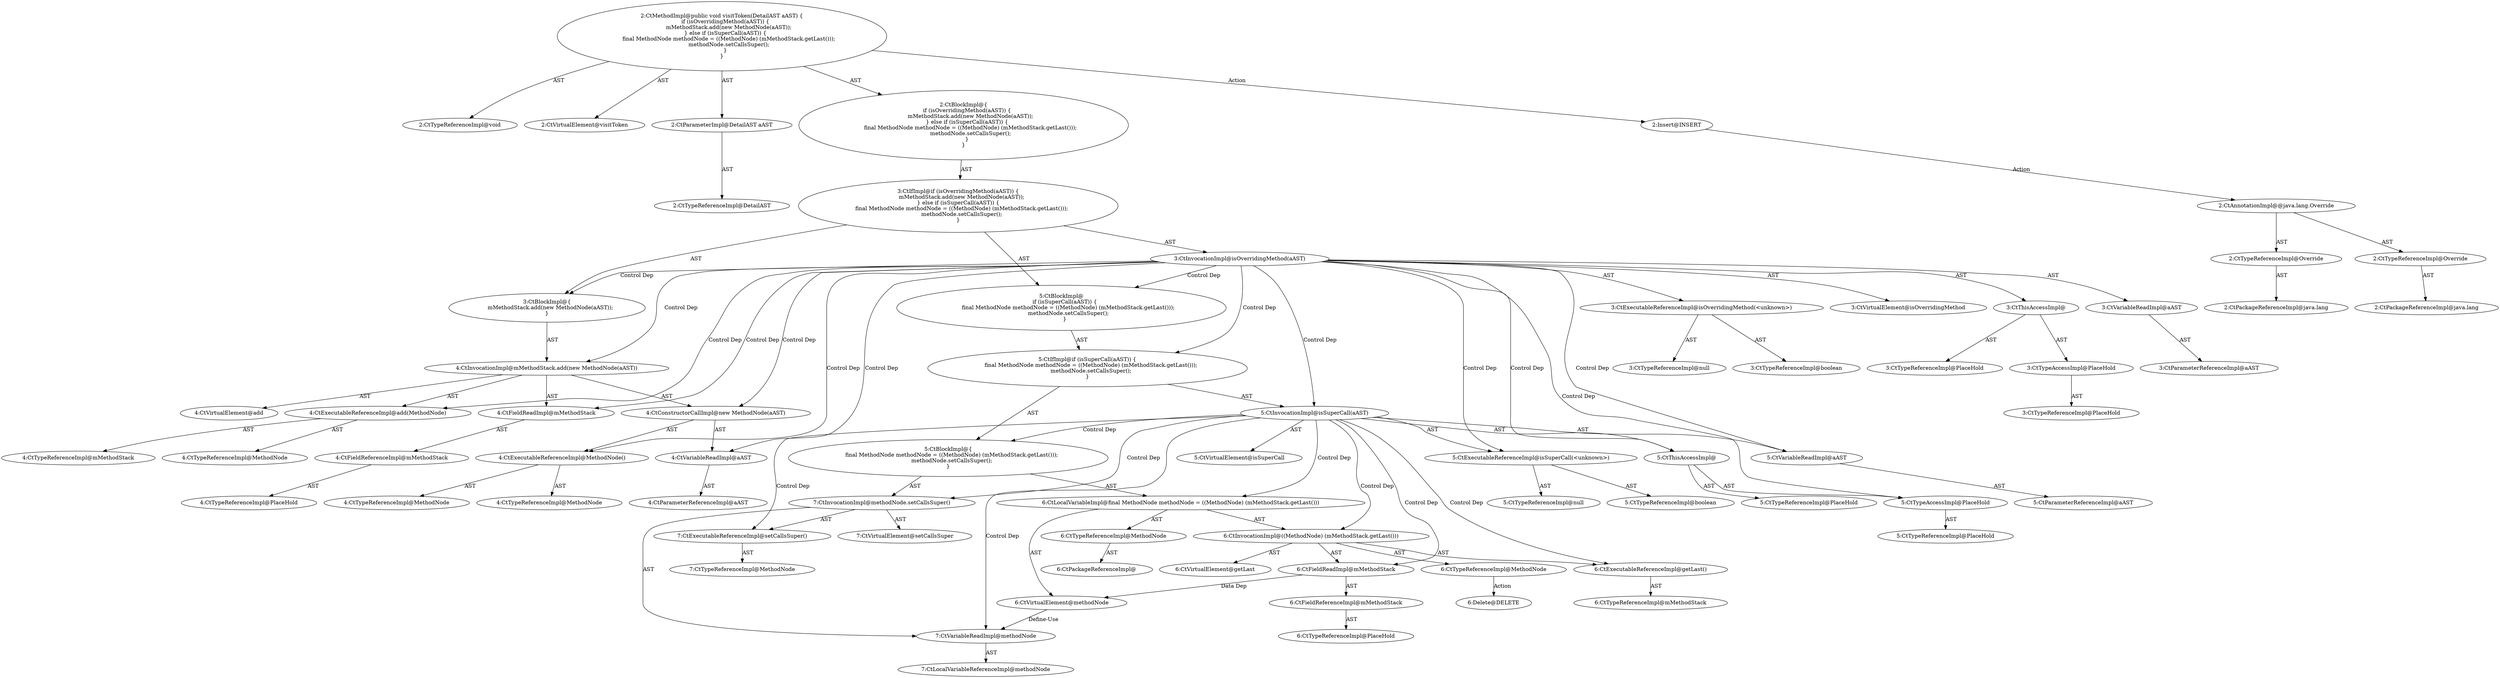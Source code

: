digraph "visitToken#?,DetailAST" {
0 [label="2:CtTypeReferenceImpl@void" shape=ellipse]
1 [label="2:CtVirtualElement@visitToken" shape=ellipse]
2 [label="2:CtParameterImpl@DetailAST aAST" shape=ellipse]
3 [label="2:CtTypeReferenceImpl@DetailAST" shape=ellipse]
4 [label="3:CtExecutableReferenceImpl@isOverridingMethod(<unknown>)" shape=ellipse]
5 [label="3:CtTypeReferenceImpl@boolean" shape=ellipse]
6 [label="3:CtTypeReferenceImpl@null" shape=ellipse]
7 [label="3:CtVirtualElement@isOverridingMethod" shape=ellipse]
8 [label="3:CtTypeAccessImpl@PlaceHold" shape=ellipse]
9 [label="3:CtTypeReferenceImpl@PlaceHold" shape=ellipse]
10 [label="3:CtThisAccessImpl@" shape=ellipse]
11 [label="3:CtTypeReferenceImpl@PlaceHold" shape=ellipse]
12 [label="3:CtVariableReadImpl@aAST" shape=ellipse]
13 [label="3:CtParameterReferenceImpl@aAST" shape=ellipse]
14 [label="3:CtInvocationImpl@isOverridingMethod(aAST)" shape=ellipse]
15 [label="4:CtExecutableReferenceImpl@add(MethodNode)" shape=ellipse]
16 [label="4:CtTypeReferenceImpl@mMethodStack" shape=ellipse]
17 [label="4:CtTypeReferenceImpl@MethodNode" shape=ellipse]
18 [label="4:CtVirtualElement@add" shape=ellipse]
19 [label="4:CtFieldReferenceImpl@mMethodStack" shape=ellipse]
20 [label="4:CtTypeReferenceImpl@PlaceHold" shape=ellipse]
21 [label="4:CtFieldReadImpl@mMethodStack" shape=ellipse]
22 [label="4:CtExecutableReferenceImpl@MethodNode()" shape=ellipse]
23 [label="4:CtTypeReferenceImpl@MethodNode" shape=ellipse]
24 [label="4:CtTypeReferenceImpl@MethodNode" shape=ellipse]
25 [label="4:CtVariableReadImpl@aAST" shape=ellipse]
26 [label="4:CtParameterReferenceImpl@aAST" shape=ellipse]
27 [label="4:CtConstructorCallImpl@new MethodNode(aAST)" shape=ellipse]
28 [label="4:CtInvocationImpl@mMethodStack.add(new MethodNode(aAST))" shape=ellipse]
29 [label="3:CtBlockImpl@\{
    mMethodStack.add(new MethodNode(aAST));
\}" shape=ellipse]
30 [label="5:CtExecutableReferenceImpl@isSuperCall(<unknown>)" shape=ellipse]
31 [label="5:CtTypeReferenceImpl@boolean" shape=ellipse]
32 [label="5:CtTypeReferenceImpl@null" shape=ellipse]
33 [label="5:CtVirtualElement@isSuperCall" shape=ellipse]
34 [label="5:CtTypeAccessImpl@PlaceHold" shape=ellipse]
35 [label="5:CtTypeReferenceImpl@PlaceHold" shape=ellipse]
36 [label="5:CtThisAccessImpl@" shape=ellipse]
37 [label="5:CtTypeReferenceImpl@PlaceHold" shape=ellipse]
38 [label="5:CtVariableReadImpl@aAST" shape=ellipse]
39 [label="5:CtParameterReferenceImpl@aAST" shape=ellipse]
40 [label="5:CtInvocationImpl@isSuperCall(aAST)" shape=ellipse]
41 [label="6:CtTypeReferenceImpl@MethodNode" shape=ellipse]
42 [label="6:CtPackageReferenceImpl@" shape=ellipse]
43 [label="6:CtExecutableReferenceImpl@getLast()" shape=ellipse]
44 [label="6:CtTypeReferenceImpl@mMethodStack" shape=ellipse]
45 [label="6:CtVirtualElement@getLast" shape=ellipse]
46 [label="6:CtFieldReferenceImpl@mMethodStack" shape=ellipse]
47 [label="6:CtTypeReferenceImpl@PlaceHold" shape=ellipse]
48 [label="6:CtFieldReadImpl@mMethodStack" shape=ellipse]
49 [label="6:CtInvocationImpl@((MethodNode) (mMethodStack.getLast()))" shape=ellipse]
50 [label="6:CtTypeReferenceImpl@MethodNode" shape=ellipse]
51 [label="6:CtVirtualElement@methodNode" shape=ellipse]
52 [label="6:CtLocalVariableImpl@final MethodNode methodNode = ((MethodNode) (mMethodStack.getLast()))" shape=ellipse]
53 [label="7:CtExecutableReferenceImpl@setCallsSuper()" shape=ellipse]
54 [label="7:CtTypeReferenceImpl@MethodNode" shape=ellipse]
55 [label="7:CtVirtualElement@setCallsSuper" shape=ellipse]
56 [label="7:CtVariableReadImpl@methodNode" shape=ellipse]
57 [label="7:CtLocalVariableReferenceImpl@methodNode" shape=ellipse]
58 [label="7:CtInvocationImpl@methodNode.setCallsSuper()" shape=ellipse]
59 [label="5:CtBlockImpl@\{
    final MethodNode methodNode = ((MethodNode) (mMethodStack.getLast()));
    methodNode.setCallsSuper();
\}" shape=ellipse]
60 [label="5:CtIfImpl@if (isSuperCall(aAST)) \{
    final MethodNode methodNode = ((MethodNode) (mMethodStack.getLast()));
    methodNode.setCallsSuper();
\}" shape=ellipse]
61 [label="5:CtBlockImpl@
    if (isSuperCall(aAST)) \{
        final MethodNode methodNode = ((MethodNode) (mMethodStack.getLast()));
        methodNode.setCallsSuper();
    \}
" shape=ellipse]
62 [label="3:CtIfImpl@if (isOverridingMethod(aAST)) \{
    mMethodStack.add(new MethodNode(aAST));
\} else if (isSuperCall(aAST)) \{
    final MethodNode methodNode = ((MethodNode) (mMethodStack.getLast()));
    methodNode.setCallsSuper();
\}" shape=ellipse]
63 [label="2:CtBlockImpl@\{
    if (isOverridingMethod(aAST)) \{
        mMethodStack.add(new MethodNode(aAST));
    \} else if (isSuperCall(aAST)) \{
        final MethodNode methodNode = ((MethodNode) (mMethodStack.getLast()));
        methodNode.setCallsSuper();
    \}
\}" shape=ellipse]
64 [label="2:CtMethodImpl@public void visitToken(DetailAST aAST) \{
    if (isOverridingMethod(aAST)) \{
        mMethodStack.add(new MethodNode(aAST));
    \} else if (isSuperCall(aAST)) \{
        final MethodNode methodNode = ((MethodNode) (mMethodStack.getLast()));
        methodNode.setCallsSuper();
    \}
\}" shape=ellipse]
65 [label="6:Delete@DELETE" shape=ellipse]
66 [label="2:Insert@INSERT" shape=ellipse]
67 [label="2:CtPackageReferenceImpl@java.lang" shape=ellipse]
68 [label="2:CtTypeReferenceImpl@Override" shape=ellipse]
69 [label="2:CtPackageReferenceImpl@java.lang" shape=ellipse]
70 [label="2:CtTypeReferenceImpl@Override" shape=ellipse]
71 [label="2:CtAnnotationImpl@@java.lang.Override" shape=ellipse]
2 -> 3 [label="AST"];
4 -> 5 [label="AST"];
4 -> 6 [label="AST"];
8 -> 9 [label="AST"];
10 -> 11 [label="AST"];
10 -> 8 [label="AST"];
12 -> 13 [label="AST"];
14 -> 7 [label="AST"];
14 -> 10 [label="AST"];
14 -> 4 [label="AST"];
14 -> 12 [label="AST"];
14 -> 29 [label="Control Dep"];
14 -> 28 [label="Control Dep"];
14 -> 15 [label="Control Dep"];
14 -> 21 [label="Control Dep"];
14 -> 27 [label="Control Dep"];
14 -> 22 [label="Control Dep"];
14 -> 25 [label="Control Dep"];
14 -> 61 [label="Control Dep"];
14 -> 60 [label="Control Dep"];
14 -> 40 [label="Control Dep"];
14 -> 30 [label="Control Dep"];
14 -> 36 [label="Control Dep"];
14 -> 34 [label="Control Dep"];
14 -> 38 [label="Control Dep"];
15 -> 16 [label="AST"];
15 -> 17 [label="AST"];
19 -> 20 [label="AST"];
21 -> 19 [label="AST"];
22 -> 23 [label="AST"];
22 -> 24 [label="AST"];
25 -> 26 [label="AST"];
27 -> 22 [label="AST"];
27 -> 25 [label="AST"];
28 -> 18 [label="AST"];
28 -> 21 [label="AST"];
28 -> 15 [label="AST"];
28 -> 27 [label="AST"];
29 -> 28 [label="AST"];
30 -> 31 [label="AST"];
30 -> 32 [label="AST"];
34 -> 35 [label="AST"];
36 -> 37 [label="AST"];
36 -> 34 [label="AST"];
38 -> 39 [label="AST"];
40 -> 33 [label="AST"];
40 -> 36 [label="AST"];
40 -> 30 [label="AST"];
40 -> 38 [label="AST"];
40 -> 59 [label="Control Dep"];
40 -> 52 [label="Control Dep"];
40 -> 49 [label="Control Dep"];
40 -> 43 [label="Control Dep"];
40 -> 48 [label="Control Dep"];
40 -> 58 [label="Control Dep"];
40 -> 53 [label="Control Dep"];
40 -> 56 [label="Control Dep"];
41 -> 42 [label="AST"];
43 -> 44 [label="AST"];
46 -> 47 [label="AST"];
48 -> 46 [label="AST"];
48 -> 51 [label="Data Dep"];
49 -> 45 [label="AST"];
49 -> 50 [label="AST"];
49 -> 48 [label="AST"];
49 -> 43 [label="AST"];
50 -> 65 [label="Action"];
51 -> 56 [label="Define-Use"];
52 -> 51 [label="AST"];
52 -> 41 [label="AST"];
52 -> 49 [label="AST"];
53 -> 54 [label="AST"];
56 -> 57 [label="AST"];
58 -> 55 [label="AST"];
58 -> 56 [label="AST"];
58 -> 53 [label="AST"];
59 -> 52 [label="AST"];
59 -> 58 [label="AST"];
60 -> 40 [label="AST"];
60 -> 59 [label="AST"];
61 -> 60 [label="AST"];
62 -> 14 [label="AST"];
62 -> 29 [label="AST"];
62 -> 61 [label="AST"];
63 -> 62 [label="AST"];
64 -> 1 [label="AST"];
64 -> 0 [label="AST"];
64 -> 2 [label="AST"];
64 -> 63 [label="AST"];
64 -> 66 [label="Action"];
66 -> 71 [label="Action"];
68 -> 67 [label="AST"];
70 -> 69 [label="AST"];
71 -> 68 [label="AST"];
71 -> 70 [label="AST"];
}